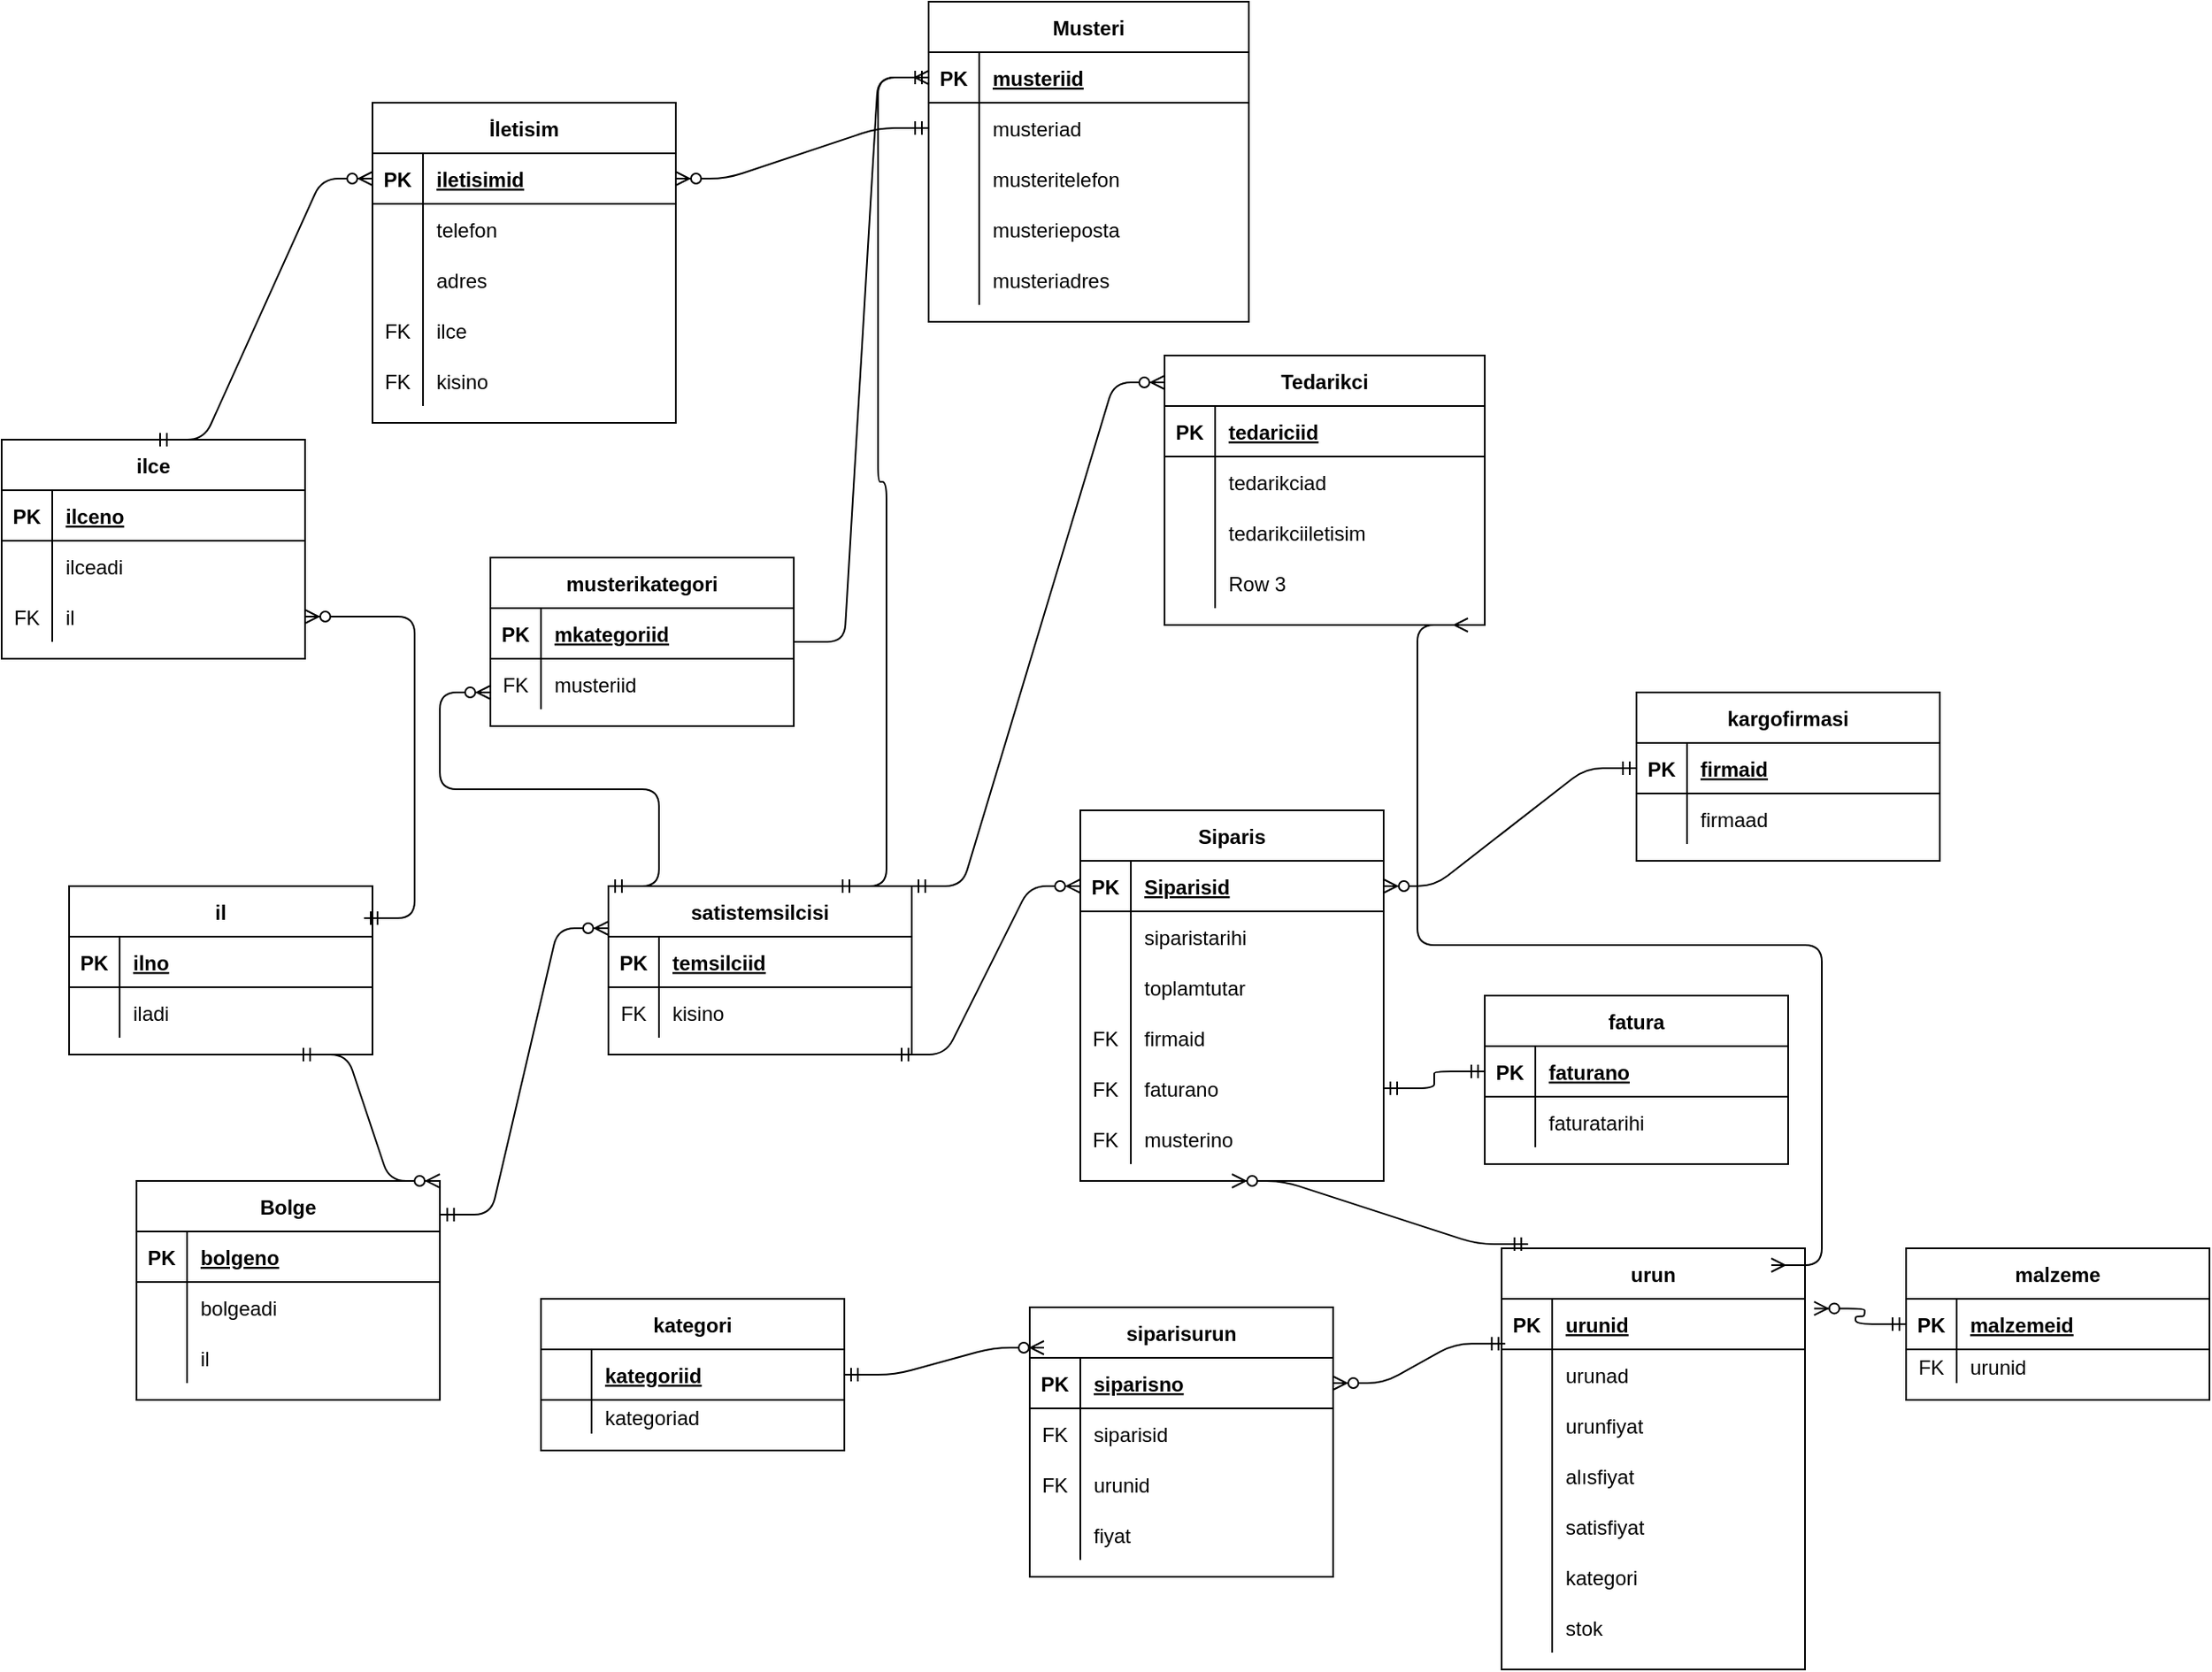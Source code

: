 <mxfile version="13.9.9" type="device"><diagram id="zNH8JMRVKhcuxkb_LFSb" name="Sayfa -1"><mxGraphModel dx="2959" dy="2196" grid="1" gridSize="10" guides="1" tooltips="1" connect="1" arrows="1" fold="1" page="1" pageScale="1" pageWidth="827" pageHeight="1169" math="0" shadow="0"><root><mxCell id="0"/><mxCell id="1" parent="0"/><mxCell id="lCaeAYvuqbtUOsL0FaP6-1" value="kategori" style="shape=table;startSize=30;container=1;collapsible=1;childLayout=tableLayout;fixedRows=1;rowLines=0;fontStyle=1;align=center;resizeLast=1;" vertex="1" parent="1"><mxGeometry x="-210" y="570" width="180" height="90" as="geometry"/></mxCell><mxCell id="lCaeAYvuqbtUOsL0FaP6-2" value="" style="shape=partialRectangle;collapsible=0;dropTarget=0;pointerEvents=0;fillColor=none;top=0;left=0;bottom=1;right=0;points=[[0,0.5],[1,0.5]];portConstraint=eastwest;" vertex="1" parent="lCaeAYvuqbtUOsL0FaP6-1"><mxGeometry y="30" width="180" height="30" as="geometry"/></mxCell><mxCell id="lCaeAYvuqbtUOsL0FaP6-3" value="" style="shape=partialRectangle;connectable=0;fillColor=none;top=0;left=0;bottom=0;right=0;fontStyle=1;overflow=hidden;" vertex="1" parent="lCaeAYvuqbtUOsL0FaP6-2"><mxGeometry width="30" height="30" as="geometry"/></mxCell><mxCell id="lCaeAYvuqbtUOsL0FaP6-4" value="kategoriid" style="shape=partialRectangle;connectable=0;fillColor=none;top=0;left=0;bottom=0;right=0;align=left;spacingLeft=6;fontStyle=5;overflow=hidden;" vertex="1" parent="lCaeAYvuqbtUOsL0FaP6-2"><mxGeometry x="30" width="150" height="30" as="geometry"/></mxCell><mxCell id="lCaeAYvuqbtUOsL0FaP6-5" value="" style="shape=partialRectangle;collapsible=0;dropTarget=0;pointerEvents=0;fillColor=none;top=0;left=0;bottom=0;right=0;points=[[0,0.5],[1,0.5]];portConstraint=eastwest;" vertex="1" parent="lCaeAYvuqbtUOsL0FaP6-1"><mxGeometry y="60" width="180" height="20" as="geometry"/></mxCell><mxCell id="lCaeAYvuqbtUOsL0FaP6-6" value="" style="shape=partialRectangle;connectable=0;fillColor=none;top=0;left=0;bottom=0;right=0;editable=1;overflow=hidden;" vertex="1" parent="lCaeAYvuqbtUOsL0FaP6-5"><mxGeometry width="30" height="20" as="geometry"/></mxCell><mxCell id="lCaeAYvuqbtUOsL0FaP6-7" value="kategoriad" style="shape=partialRectangle;connectable=0;fillColor=none;top=0;left=0;bottom=0;right=0;align=left;spacingLeft=6;overflow=hidden;" vertex="1" parent="lCaeAYvuqbtUOsL0FaP6-5"><mxGeometry x="30" width="150" height="20" as="geometry"/></mxCell><mxCell id="lCaeAYvuqbtUOsL0FaP6-14" value="ilce" style="shape=table;startSize=30;container=1;collapsible=1;childLayout=tableLayout;fixedRows=1;rowLines=0;fontStyle=1;align=center;resizeLast=1;" vertex="1" parent="1"><mxGeometry x="-530" y="60" width="180" height="130" as="geometry"/></mxCell><mxCell id="lCaeAYvuqbtUOsL0FaP6-15" value="" style="shape=partialRectangle;collapsible=0;dropTarget=0;pointerEvents=0;fillColor=none;top=0;left=0;bottom=1;right=0;points=[[0,0.5],[1,0.5]];portConstraint=eastwest;" vertex="1" parent="lCaeAYvuqbtUOsL0FaP6-14"><mxGeometry y="30" width="180" height="30" as="geometry"/></mxCell><mxCell id="lCaeAYvuqbtUOsL0FaP6-16" value="PK" style="shape=partialRectangle;connectable=0;fillColor=none;top=0;left=0;bottom=0;right=0;fontStyle=1;overflow=hidden;" vertex="1" parent="lCaeAYvuqbtUOsL0FaP6-15"><mxGeometry width="30" height="30" as="geometry"/></mxCell><mxCell id="lCaeAYvuqbtUOsL0FaP6-17" value="ilceno" style="shape=partialRectangle;connectable=0;fillColor=none;top=0;left=0;bottom=0;right=0;align=left;spacingLeft=6;fontStyle=5;overflow=hidden;" vertex="1" parent="lCaeAYvuqbtUOsL0FaP6-15"><mxGeometry x="30" width="150" height="30" as="geometry"/></mxCell><mxCell id="lCaeAYvuqbtUOsL0FaP6-18" value="" style="shape=partialRectangle;collapsible=0;dropTarget=0;pointerEvents=0;fillColor=none;top=0;left=0;bottom=0;right=0;points=[[0,0.5],[1,0.5]];portConstraint=eastwest;" vertex="1" parent="lCaeAYvuqbtUOsL0FaP6-14"><mxGeometry y="60" width="180" height="30" as="geometry"/></mxCell><mxCell id="lCaeAYvuqbtUOsL0FaP6-19" value="" style="shape=partialRectangle;connectable=0;fillColor=none;top=0;left=0;bottom=0;right=0;editable=1;overflow=hidden;" vertex="1" parent="lCaeAYvuqbtUOsL0FaP6-18"><mxGeometry width="30" height="30" as="geometry"/></mxCell><mxCell id="lCaeAYvuqbtUOsL0FaP6-20" value="ilceadi" style="shape=partialRectangle;connectable=0;fillColor=none;top=0;left=0;bottom=0;right=0;align=left;spacingLeft=6;overflow=hidden;" vertex="1" parent="lCaeAYvuqbtUOsL0FaP6-18"><mxGeometry x="30" width="150" height="30" as="geometry"/></mxCell><mxCell id="lCaeAYvuqbtUOsL0FaP6-21" value="" style="shape=partialRectangle;collapsible=0;dropTarget=0;pointerEvents=0;fillColor=none;top=0;left=0;bottom=0;right=0;points=[[0,0.5],[1,0.5]];portConstraint=eastwest;" vertex="1" parent="lCaeAYvuqbtUOsL0FaP6-14"><mxGeometry y="90" width="180" height="30" as="geometry"/></mxCell><mxCell id="lCaeAYvuqbtUOsL0FaP6-22" value="FK" style="shape=partialRectangle;connectable=0;fillColor=none;top=0;left=0;bottom=0;right=0;editable=1;overflow=hidden;" vertex="1" parent="lCaeAYvuqbtUOsL0FaP6-21"><mxGeometry width="30" height="30" as="geometry"/></mxCell><mxCell id="lCaeAYvuqbtUOsL0FaP6-23" value="il" style="shape=partialRectangle;connectable=0;fillColor=none;top=0;left=0;bottom=0;right=0;align=left;spacingLeft=6;overflow=hidden;" vertex="1" parent="lCaeAYvuqbtUOsL0FaP6-21"><mxGeometry x="30" width="150" height="30" as="geometry"/></mxCell><mxCell id="lCaeAYvuqbtUOsL0FaP6-27" value="satistemsilcisi" style="shape=table;startSize=30;container=1;collapsible=1;childLayout=tableLayout;fixedRows=1;rowLines=0;fontStyle=1;align=center;resizeLast=1;" vertex="1" parent="1"><mxGeometry x="-170" y="325" width="180" height="100" as="geometry"/></mxCell><mxCell id="lCaeAYvuqbtUOsL0FaP6-28" value="" style="shape=partialRectangle;collapsible=0;dropTarget=0;pointerEvents=0;fillColor=none;top=0;left=0;bottom=1;right=0;points=[[0,0.5],[1,0.5]];portConstraint=eastwest;" vertex="1" parent="lCaeAYvuqbtUOsL0FaP6-27"><mxGeometry y="30" width="180" height="30" as="geometry"/></mxCell><mxCell id="lCaeAYvuqbtUOsL0FaP6-29" value="PK" style="shape=partialRectangle;connectable=0;fillColor=none;top=0;left=0;bottom=0;right=0;fontStyle=1;overflow=hidden;" vertex="1" parent="lCaeAYvuqbtUOsL0FaP6-28"><mxGeometry width="30" height="30" as="geometry"/></mxCell><mxCell id="lCaeAYvuqbtUOsL0FaP6-30" value="temsilciid" style="shape=partialRectangle;connectable=0;fillColor=none;top=0;left=0;bottom=0;right=0;align=left;spacingLeft=6;fontStyle=5;overflow=hidden;" vertex="1" parent="lCaeAYvuqbtUOsL0FaP6-28"><mxGeometry x="30" width="150" height="30" as="geometry"/></mxCell><mxCell id="lCaeAYvuqbtUOsL0FaP6-31" value="" style="shape=partialRectangle;collapsible=0;dropTarget=0;pointerEvents=0;fillColor=none;top=0;left=0;bottom=0;right=0;points=[[0,0.5],[1,0.5]];portConstraint=eastwest;" vertex="1" parent="lCaeAYvuqbtUOsL0FaP6-27"><mxGeometry y="60" width="180" height="30" as="geometry"/></mxCell><mxCell id="lCaeAYvuqbtUOsL0FaP6-32" value="FK" style="shape=partialRectangle;connectable=0;fillColor=none;top=0;left=0;bottom=0;right=0;editable=1;overflow=hidden;" vertex="1" parent="lCaeAYvuqbtUOsL0FaP6-31"><mxGeometry width="30" height="30" as="geometry"/></mxCell><mxCell id="lCaeAYvuqbtUOsL0FaP6-33" value="kisino" style="shape=partialRectangle;connectable=0;fillColor=none;top=0;left=0;bottom=0;right=0;align=left;spacingLeft=6;overflow=hidden;" vertex="1" parent="lCaeAYvuqbtUOsL0FaP6-31"><mxGeometry x="30" width="150" height="30" as="geometry"/></mxCell><mxCell id="lCaeAYvuqbtUOsL0FaP6-53" value="Bolge" style="shape=table;startSize=30;container=1;collapsible=1;childLayout=tableLayout;fixedRows=1;rowLines=0;fontStyle=1;align=center;resizeLast=1;" vertex="1" parent="1"><mxGeometry x="-450" y="500" width="180" height="130" as="geometry"/></mxCell><mxCell id="lCaeAYvuqbtUOsL0FaP6-54" value="" style="shape=partialRectangle;collapsible=0;dropTarget=0;pointerEvents=0;fillColor=none;top=0;left=0;bottom=1;right=0;points=[[0,0.5],[1,0.5]];portConstraint=eastwest;" vertex="1" parent="lCaeAYvuqbtUOsL0FaP6-53"><mxGeometry y="30" width="180" height="30" as="geometry"/></mxCell><mxCell id="lCaeAYvuqbtUOsL0FaP6-55" value="PK" style="shape=partialRectangle;connectable=0;fillColor=none;top=0;left=0;bottom=0;right=0;fontStyle=1;overflow=hidden;" vertex="1" parent="lCaeAYvuqbtUOsL0FaP6-54"><mxGeometry width="30" height="30" as="geometry"/></mxCell><mxCell id="lCaeAYvuqbtUOsL0FaP6-56" value="bolgeno" style="shape=partialRectangle;connectable=0;fillColor=none;top=0;left=0;bottom=0;right=0;align=left;spacingLeft=6;fontStyle=5;overflow=hidden;" vertex="1" parent="lCaeAYvuqbtUOsL0FaP6-54"><mxGeometry x="30" width="150" height="30" as="geometry"/></mxCell><mxCell id="lCaeAYvuqbtUOsL0FaP6-57" value="" style="shape=partialRectangle;collapsible=0;dropTarget=0;pointerEvents=0;fillColor=none;top=0;left=0;bottom=0;right=0;points=[[0,0.5],[1,0.5]];portConstraint=eastwest;" vertex="1" parent="lCaeAYvuqbtUOsL0FaP6-53"><mxGeometry y="60" width="180" height="30" as="geometry"/></mxCell><mxCell id="lCaeAYvuqbtUOsL0FaP6-58" value="" style="shape=partialRectangle;connectable=0;fillColor=none;top=0;left=0;bottom=0;right=0;editable=1;overflow=hidden;" vertex="1" parent="lCaeAYvuqbtUOsL0FaP6-57"><mxGeometry width="30" height="30" as="geometry"/></mxCell><mxCell id="lCaeAYvuqbtUOsL0FaP6-59" value="bolgeadi" style="shape=partialRectangle;connectable=0;fillColor=none;top=0;left=0;bottom=0;right=0;align=left;spacingLeft=6;overflow=hidden;" vertex="1" parent="lCaeAYvuqbtUOsL0FaP6-57"><mxGeometry x="30" width="150" height="30" as="geometry"/></mxCell><mxCell id="lCaeAYvuqbtUOsL0FaP6-60" value="" style="shape=partialRectangle;collapsible=0;dropTarget=0;pointerEvents=0;fillColor=none;top=0;left=0;bottom=0;right=0;points=[[0,0.5],[1,0.5]];portConstraint=eastwest;" vertex="1" parent="lCaeAYvuqbtUOsL0FaP6-53"><mxGeometry y="90" width="180" height="30" as="geometry"/></mxCell><mxCell id="lCaeAYvuqbtUOsL0FaP6-61" value="" style="shape=partialRectangle;connectable=0;fillColor=none;top=0;left=0;bottom=0;right=0;editable=1;overflow=hidden;" vertex="1" parent="lCaeAYvuqbtUOsL0FaP6-60"><mxGeometry width="30" height="30" as="geometry"/></mxCell><mxCell id="lCaeAYvuqbtUOsL0FaP6-62" value="il" style="shape=partialRectangle;connectable=0;fillColor=none;top=0;left=0;bottom=0;right=0;align=left;spacingLeft=6;overflow=hidden;" vertex="1" parent="lCaeAYvuqbtUOsL0FaP6-60"><mxGeometry x="30" width="150" height="30" as="geometry"/></mxCell><mxCell id="lCaeAYvuqbtUOsL0FaP6-66" value="malzeme" style="shape=table;startSize=30;container=1;collapsible=1;childLayout=tableLayout;fixedRows=1;rowLines=0;fontStyle=1;align=center;resizeLast=1;" vertex="1" parent="1"><mxGeometry x="600" y="540" width="180" height="90" as="geometry"/></mxCell><mxCell id="lCaeAYvuqbtUOsL0FaP6-67" value="" style="shape=partialRectangle;collapsible=0;dropTarget=0;pointerEvents=0;fillColor=none;top=0;left=0;bottom=1;right=0;points=[[0,0.5],[1,0.5]];portConstraint=eastwest;" vertex="1" parent="lCaeAYvuqbtUOsL0FaP6-66"><mxGeometry y="30" width="180" height="30" as="geometry"/></mxCell><mxCell id="lCaeAYvuqbtUOsL0FaP6-68" value="PK" style="shape=partialRectangle;connectable=0;fillColor=none;top=0;left=0;bottom=0;right=0;fontStyle=1;overflow=hidden;" vertex="1" parent="lCaeAYvuqbtUOsL0FaP6-67"><mxGeometry width="30" height="30" as="geometry"/></mxCell><mxCell id="lCaeAYvuqbtUOsL0FaP6-69" value="malzemeid" style="shape=partialRectangle;connectable=0;fillColor=none;top=0;left=0;bottom=0;right=0;align=left;spacingLeft=6;fontStyle=5;overflow=hidden;" vertex="1" parent="lCaeAYvuqbtUOsL0FaP6-67"><mxGeometry x="30" width="150" height="30" as="geometry"/></mxCell><mxCell id="lCaeAYvuqbtUOsL0FaP6-70" value="" style="shape=partialRectangle;collapsible=0;dropTarget=0;pointerEvents=0;fillColor=none;top=0;left=0;bottom=0;right=0;points=[[0,0.5],[1,0.5]];portConstraint=eastwest;" vertex="1" parent="lCaeAYvuqbtUOsL0FaP6-66"><mxGeometry y="60" width="180" height="20" as="geometry"/></mxCell><mxCell id="lCaeAYvuqbtUOsL0FaP6-71" value="FK" style="shape=partialRectangle;connectable=0;fillColor=none;top=0;left=0;bottom=0;right=0;editable=1;overflow=hidden;" vertex="1" parent="lCaeAYvuqbtUOsL0FaP6-70"><mxGeometry width="30" height="20" as="geometry"/></mxCell><mxCell id="lCaeAYvuqbtUOsL0FaP6-72" value="urunid" style="shape=partialRectangle;connectable=0;fillColor=none;top=0;left=0;bottom=0;right=0;align=left;spacingLeft=6;overflow=hidden;" vertex="1" parent="lCaeAYvuqbtUOsL0FaP6-70"><mxGeometry x="30" width="150" height="20" as="geometry"/></mxCell><mxCell id="lCaeAYvuqbtUOsL0FaP6-79" value="kargofirmasi" style="shape=table;startSize=30;container=1;collapsible=1;childLayout=tableLayout;fixedRows=1;rowLines=0;fontStyle=1;align=center;resizeLast=1;" vertex="1" parent="1"><mxGeometry x="440" y="210" width="180" height="100" as="geometry"/></mxCell><mxCell id="lCaeAYvuqbtUOsL0FaP6-80" value="" style="shape=partialRectangle;collapsible=0;dropTarget=0;pointerEvents=0;fillColor=none;top=0;left=0;bottom=1;right=0;points=[[0,0.5],[1,0.5]];portConstraint=eastwest;" vertex="1" parent="lCaeAYvuqbtUOsL0FaP6-79"><mxGeometry y="30" width="180" height="30" as="geometry"/></mxCell><mxCell id="lCaeAYvuqbtUOsL0FaP6-81" value="PK" style="shape=partialRectangle;connectable=0;fillColor=none;top=0;left=0;bottom=0;right=0;fontStyle=1;overflow=hidden;" vertex="1" parent="lCaeAYvuqbtUOsL0FaP6-80"><mxGeometry width="30" height="30" as="geometry"/></mxCell><mxCell id="lCaeAYvuqbtUOsL0FaP6-82" value="firmaid" style="shape=partialRectangle;connectable=0;fillColor=none;top=0;left=0;bottom=0;right=0;align=left;spacingLeft=6;fontStyle=5;overflow=hidden;" vertex="1" parent="lCaeAYvuqbtUOsL0FaP6-80"><mxGeometry x="30" width="150" height="30" as="geometry"/></mxCell><mxCell id="lCaeAYvuqbtUOsL0FaP6-83" value="" style="shape=partialRectangle;collapsible=0;dropTarget=0;pointerEvents=0;fillColor=none;top=0;left=0;bottom=0;right=0;points=[[0,0.5],[1,0.5]];portConstraint=eastwest;" vertex="1" parent="lCaeAYvuqbtUOsL0FaP6-79"><mxGeometry y="60" width="180" height="30" as="geometry"/></mxCell><mxCell id="lCaeAYvuqbtUOsL0FaP6-84" value="" style="shape=partialRectangle;connectable=0;fillColor=none;top=0;left=0;bottom=0;right=0;editable=1;overflow=hidden;" vertex="1" parent="lCaeAYvuqbtUOsL0FaP6-83"><mxGeometry width="30" height="30" as="geometry"/></mxCell><mxCell id="lCaeAYvuqbtUOsL0FaP6-85" value="firmaad" style="shape=partialRectangle;connectable=0;fillColor=none;top=0;left=0;bottom=0;right=0;align=left;spacingLeft=6;overflow=hidden;" vertex="1" parent="lCaeAYvuqbtUOsL0FaP6-83"><mxGeometry x="30" width="150" height="30" as="geometry"/></mxCell><mxCell id="lCaeAYvuqbtUOsL0FaP6-92" value="fatura" style="shape=table;startSize=30;container=1;collapsible=1;childLayout=tableLayout;fixedRows=1;rowLines=0;fontStyle=1;align=center;resizeLast=1;" vertex="1" parent="1"><mxGeometry x="350" y="390" width="180" height="100" as="geometry"/></mxCell><mxCell id="lCaeAYvuqbtUOsL0FaP6-93" value="" style="shape=partialRectangle;collapsible=0;dropTarget=0;pointerEvents=0;fillColor=none;top=0;left=0;bottom=1;right=0;points=[[0,0.5],[1,0.5]];portConstraint=eastwest;" vertex="1" parent="lCaeAYvuqbtUOsL0FaP6-92"><mxGeometry y="30" width="180" height="30" as="geometry"/></mxCell><mxCell id="lCaeAYvuqbtUOsL0FaP6-94" value="PK" style="shape=partialRectangle;connectable=0;fillColor=none;top=0;left=0;bottom=0;right=0;fontStyle=1;overflow=hidden;" vertex="1" parent="lCaeAYvuqbtUOsL0FaP6-93"><mxGeometry width="30" height="30" as="geometry"/></mxCell><mxCell id="lCaeAYvuqbtUOsL0FaP6-95" value="faturano" style="shape=partialRectangle;connectable=0;fillColor=none;top=0;left=0;bottom=0;right=0;align=left;spacingLeft=6;fontStyle=5;overflow=hidden;" vertex="1" parent="lCaeAYvuqbtUOsL0FaP6-93"><mxGeometry x="30" width="150" height="30" as="geometry"/></mxCell><mxCell id="lCaeAYvuqbtUOsL0FaP6-96" value="" style="shape=partialRectangle;collapsible=0;dropTarget=0;pointerEvents=0;fillColor=none;top=0;left=0;bottom=0;right=0;points=[[0,0.5],[1,0.5]];portConstraint=eastwest;" vertex="1" parent="lCaeAYvuqbtUOsL0FaP6-92"><mxGeometry y="60" width="180" height="30" as="geometry"/></mxCell><mxCell id="lCaeAYvuqbtUOsL0FaP6-97" value="" style="shape=partialRectangle;connectable=0;fillColor=none;top=0;left=0;bottom=0;right=0;editable=1;overflow=hidden;" vertex="1" parent="lCaeAYvuqbtUOsL0FaP6-96"><mxGeometry width="30" height="30" as="geometry"/></mxCell><mxCell id="lCaeAYvuqbtUOsL0FaP6-98" value="faturatarihi" style="shape=partialRectangle;connectable=0;fillColor=none;top=0;left=0;bottom=0;right=0;align=left;spacingLeft=6;overflow=hidden;" vertex="1" parent="lCaeAYvuqbtUOsL0FaP6-96"><mxGeometry x="30" width="150" height="30" as="geometry"/></mxCell><mxCell id="lCaeAYvuqbtUOsL0FaP6-105" value="urun" style="shape=table;startSize=30;container=1;collapsible=1;childLayout=tableLayout;fixedRows=1;rowLines=0;fontStyle=1;align=center;resizeLast=1;" vertex="1" parent="1"><mxGeometry x="360" y="540" width="180" height="250" as="geometry"/></mxCell><mxCell id="lCaeAYvuqbtUOsL0FaP6-106" value="" style="shape=partialRectangle;collapsible=0;dropTarget=0;pointerEvents=0;fillColor=none;top=0;left=0;bottom=1;right=0;points=[[0,0.5],[1,0.5]];portConstraint=eastwest;" vertex="1" parent="lCaeAYvuqbtUOsL0FaP6-105"><mxGeometry y="30" width="180" height="30" as="geometry"/></mxCell><mxCell id="lCaeAYvuqbtUOsL0FaP6-107" value="PK" style="shape=partialRectangle;connectable=0;fillColor=none;top=0;left=0;bottom=0;right=0;fontStyle=1;overflow=hidden;" vertex="1" parent="lCaeAYvuqbtUOsL0FaP6-106"><mxGeometry width="30" height="30" as="geometry"/></mxCell><mxCell id="lCaeAYvuqbtUOsL0FaP6-108" value="urunid" style="shape=partialRectangle;connectable=0;fillColor=none;top=0;left=0;bottom=0;right=0;align=left;spacingLeft=6;fontStyle=5;overflow=hidden;" vertex="1" parent="lCaeAYvuqbtUOsL0FaP6-106"><mxGeometry x="30" width="150" height="30" as="geometry"/></mxCell><mxCell id="lCaeAYvuqbtUOsL0FaP6-109" value="" style="shape=partialRectangle;collapsible=0;dropTarget=0;pointerEvents=0;fillColor=none;top=0;left=0;bottom=0;right=0;points=[[0,0.5],[1,0.5]];portConstraint=eastwest;" vertex="1" parent="lCaeAYvuqbtUOsL0FaP6-105"><mxGeometry y="60" width="180" height="30" as="geometry"/></mxCell><mxCell id="lCaeAYvuqbtUOsL0FaP6-110" value="" style="shape=partialRectangle;connectable=0;fillColor=none;top=0;left=0;bottom=0;right=0;editable=1;overflow=hidden;" vertex="1" parent="lCaeAYvuqbtUOsL0FaP6-109"><mxGeometry width="30" height="30" as="geometry"/></mxCell><mxCell id="lCaeAYvuqbtUOsL0FaP6-111" value="urunad" style="shape=partialRectangle;connectable=0;fillColor=none;top=0;left=0;bottom=0;right=0;align=left;spacingLeft=6;overflow=hidden;" vertex="1" parent="lCaeAYvuqbtUOsL0FaP6-109"><mxGeometry x="30" width="150" height="30" as="geometry"/></mxCell><mxCell id="lCaeAYvuqbtUOsL0FaP6-112" value="" style="shape=partialRectangle;collapsible=0;dropTarget=0;pointerEvents=0;fillColor=none;top=0;left=0;bottom=0;right=0;points=[[0,0.5],[1,0.5]];portConstraint=eastwest;" vertex="1" parent="lCaeAYvuqbtUOsL0FaP6-105"><mxGeometry y="90" width="180" height="30" as="geometry"/></mxCell><mxCell id="lCaeAYvuqbtUOsL0FaP6-113" value="" style="shape=partialRectangle;connectable=0;fillColor=none;top=0;left=0;bottom=0;right=0;editable=1;overflow=hidden;" vertex="1" parent="lCaeAYvuqbtUOsL0FaP6-112"><mxGeometry width="30" height="30" as="geometry"/></mxCell><mxCell id="lCaeAYvuqbtUOsL0FaP6-114" value="urunfiyat" style="shape=partialRectangle;connectable=0;fillColor=none;top=0;left=0;bottom=0;right=0;align=left;spacingLeft=6;overflow=hidden;" vertex="1" parent="lCaeAYvuqbtUOsL0FaP6-112"><mxGeometry x="30" width="150" height="30" as="geometry"/></mxCell><mxCell id="lCaeAYvuqbtUOsL0FaP6-115" value="" style="shape=partialRectangle;collapsible=0;dropTarget=0;pointerEvents=0;fillColor=none;top=0;left=0;bottom=0;right=0;points=[[0,0.5],[1,0.5]];portConstraint=eastwest;" vertex="1" parent="lCaeAYvuqbtUOsL0FaP6-105"><mxGeometry y="120" width="180" height="30" as="geometry"/></mxCell><mxCell id="lCaeAYvuqbtUOsL0FaP6-116" value="" style="shape=partialRectangle;connectable=0;fillColor=none;top=0;left=0;bottom=0;right=0;editable=1;overflow=hidden;" vertex="1" parent="lCaeAYvuqbtUOsL0FaP6-115"><mxGeometry width="30" height="30" as="geometry"/></mxCell><mxCell id="lCaeAYvuqbtUOsL0FaP6-117" value="alısfiyat" style="shape=partialRectangle;connectable=0;fillColor=none;top=0;left=0;bottom=0;right=0;align=left;spacingLeft=6;overflow=hidden;" vertex="1" parent="lCaeAYvuqbtUOsL0FaP6-115"><mxGeometry x="30" width="150" height="30" as="geometry"/></mxCell><mxCell id="lCaeAYvuqbtUOsL0FaP6-264" value="" style="shape=partialRectangle;collapsible=0;dropTarget=0;pointerEvents=0;fillColor=none;top=0;left=0;bottom=0;right=0;points=[[0,0.5],[1,0.5]];portConstraint=eastwest;" vertex="1" parent="lCaeAYvuqbtUOsL0FaP6-105"><mxGeometry y="150" width="180" height="30" as="geometry"/></mxCell><mxCell id="lCaeAYvuqbtUOsL0FaP6-265" value="" style="shape=partialRectangle;connectable=0;fillColor=none;top=0;left=0;bottom=0;right=0;editable=1;overflow=hidden;" vertex="1" parent="lCaeAYvuqbtUOsL0FaP6-264"><mxGeometry width="30" height="30" as="geometry"/></mxCell><mxCell id="lCaeAYvuqbtUOsL0FaP6-266" value="satisfiyat" style="shape=partialRectangle;connectable=0;fillColor=none;top=0;left=0;bottom=0;right=0;align=left;spacingLeft=6;overflow=hidden;" vertex="1" parent="lCaeAYvuqbtUOsL0FaP6-264"><mxGeometry x="30" width="150" height="30" as="geometry"/></mxCell><mxCell id="lCaeAYvuqbtUOsL0FaP6-267" value="" style="shape=partialRectangle;collapsible=0;dropTarget=0;pointerEvents=0;fillColor=none;top=0;left=0;bottom=0;right=0;points=[[0,0.5],[1,0.5]];portConstraint=eastwest;" vertex="1" parent="lCaeAYvuqbtUOsL0FaP6-105"><mxGeometry y="180" width="180" height="30" as="geometry"/></mxCell><mxCell id="lCaeAYvuqbtUOsL0FaP6-268" value="" style="shape=partialRectangle;connectable=0;fillColor=none;top=0;left=0;bottom=0;right=0;editable=1;overflow=hidden;" vertex="1" parent="lCaeAYvuqbtUOsL0FaP6-267"><mxGeometry width="30" height="30" as="geometry"/></mxCell><mxCell id="lCaeAYvuqbtUOsL0FaP6-269" value="kategori" style="shape=partialRectangle;connectable=0;fillColor=none;top=0;left=0;bottom=0;right=0;align=left;spacingLeft=6;overflow=hidden;" vertex="1" parent="lCaeAYvuqbtUOsL0FaP6-267"><mxGeometry x="30" width="150" height="30" as="geometry"/></mxCell><mxCell id="lCaeAYvuqbtUOsL0FaP6-270" value="" style="shape=partialRectangle;collapsible=0;dropTarget=0;pointerEvents=0;fillColor=none;top=0;left=0;bottom=0;right=0;points=[[0,0.5],[1,0.5]];portConstraint=eastwest;" vertex="1" parent="lCaeAYvuqbtUOsL0FaP6-105"><mxGeometry y="210" width="180" height="30" as="geometry"/></mxCell><mxCell id="lCaeAYvuqbtUOsL0FaP6-271" value="" style="shape=partialRectangle;connectable=0;fillColor=none;top=0;left=0;bottom=0;right=0;editable=1;overflow=hidden;" vertex="1" parent="lCaeAYvuqbtUOsL0FaP6-270"><mxGeometry width="30" height="30" as="geometry"/></mxCell><mxCell id="lCaeAYvuqbtUOsL0FaP6-272" value="stok" style="shape=partialRectangle;connectable=0;fillColor=none;top=0;left=0;bottom=0;right=0;align=left;spacingLeft=6;overflow=hidden;" vertex="1" parent="lCaeAYvuqbtUOsL0FaP6-270"><mxGeometry x="30" width="150" height="30" as="geometry"/></mxCell><mxCell id="lCaeAYvuqbtUOsL0FaP6-131" value="Siparis" style="shape=table;startSize=30;container=1;collapsible=1;childLayout=tableLayout;fixedRows=1;rowLines=0;fontStyle=1;align=center;resizeLast=1;" vertex="1" parent="1"><mxGeometry x="110" y="280" width="180" height="220" as="geometry"/></mxCell><mxCell id="lCaeAYvuqbtUOsL0FaP6-132" value="" style="shape=partialRectangle;collapsible=0;dropTarget=0;pointerEvents=0;fillColor=none;top=0;left=0;bottom=1;right=0;points=[[0,0.5],[1,0.5]];portConstraint=eastwest;" vertex="1" parent="lCaeAYvuqbtUOsL0FaP6-131"><mxGeometry y="30" width="180" height="30" as="geometry"/></mxCell><mxCell id="lCaeAYvuqbtUOsL0FaP6-133" value="PK" style="shape=partialRectangle;connectable=0;fillColor=none;top=0;left=0;bottom=0;right=0;fontStyle=1;overflow=hidden;" vertex="1" parent="lCaeAYvuqbtUOsL0FaP6-132"><mxGeometry width="30" height="30" as="geometry"/></mxCell><mxCell id="lCaeAYvuqbtUOsL0FaP6-134" value="Siparisid" style="shape=partialRectangle;connectable=0;fillColor=none;top=0;left=0;bottom=0;right=0;align=left;spacingLeft=6;fontStyle=5;overflow=hidden;" vertex="1" parent="lCaeAYvuqbtUOsL0FaP6-132"><mxGeometry x="30" width="150" height="30" as="geometry"/></mxCell><mxCell id="lCaeAYvuqbtUOsL0FaP6-135" value="" style="shape=partialRectangle;collapsible=0;dropTarget=0;pointerEvents=0;fillColor=none;top=0;left=0;bottom=0;right=0;points=[[0,0.5],[1,0.5]];portConstraint=eastwest;" vertex="1" parent="lCaeAYvuqbtUOsL0FaP6-131"><mxGeometry y="60" width="180" height="30" as="geometry"/></mxCell><mxCell id="lCaeAYvuqbtUOsL0FaP6-136" value="" style="shape=partialRectangle;connectable=0;fillColor=none;top=0;left=0;bottom=0;right=0;editable=1;overflow=hidden;" vertex="1" parent="lCaeAYvuqbtUOsL0FaP6-135"><mxGeometry width="30" height="30" as="geometry"/></mxCell><mxCell id="lCaeAYvuqbtUOsL0FaP6-137" value="siparistarihi" style="shape=partialRectangle;connectable=0;fillColor=none;top=0;left=0;bottom=0;right=0;align=left;spacingLeft=6;overflow=hidden;" vertex="1" parent="lCaeAYvuqbtUOsL0FaP6-135"><mxGeometry x="30" width="150" height="30" as="geometry"/></mxCell><mxCell id="lCaeAYvuqbtUOsL0FaP6-138" value="" style="shape=partialRectangle;collapsible=0;dropTarget=0;pointerEvents=0;fillColor=none;top=0;left=0;bottom=0;right=0;points=[[0,0.5],[1,0.5]];portConstraint=eastwest;" vertex="1" parent="lCaeAYvuqbtUOsL0FaP6-131"><mxGeometry y="90" width="180" height="30" as="geometry"/></mxCell><mxCell id="lCaeAYvuqbtUOsL0FaP6-139" value="" style="shape=partialRectangle;connectable=0;fillColor=none;top=0;left=0;bottom=0;right=0;editable=1;overflow=hidden;" vertex="1" parent="lCaeAYvuqbtUOsL0FaP6-138"><mxGeometry width="30" height="30" as="geometry"/></mxCell><mxCell id="lCaeAYvuqbtUOsL0FaP6-140" value="toplamtutar" style="shape=partialRectangle;connectable=0;fillColor=none;top=0;left=0;bottom=0;right=0;align=left;spacingLeft=6;overflow=hidden;" vertex="1" parent="lCaeAYvuqbtUOsL0FaP6-138"><mxGeometry x="30" width="150" height="30" as="geometry"/></mxCell><mxCell id="lCaeAYvuqbtUOsL0FaP6-141" value="" style="shape=partialRectangle;collapsible=0;dropTarget=0;pointerEvents=0;fillColor=none;top=0;left=0;bottom=0;right=0;points=[[0,0.5],[1,0.5]];portConstraint=eastwest;" vertex="1" parent="lCaeAYvuqbtUOsL0FaP6-131"><mxGeometry y="120" width="180" height="30" as="geometry"/></mxCell><mxCell id="lCaeAYvuqbtUOsL0FaP6-142" value="FK" style="shape=partialRectangle;connectable=0;fillColor=none;top=0;left=0;bottom=0;right=0;editable=1;overflow=hidden;" vertex="1" parent="lCaeAYvuqbtUOsL0FaP6-141"><mxGeometry width="30" height="30" as="geometry"/></mxCell><mxCell id="lCaeAYvuqbtUOsL0FaP6-143" value="firmaid" style="shape=partialRectangle;connectable=0;fillColor=none;top=0;left=0;bottom=0;right=0;align=left;spacingLeft=6;overflow=hidden;" vertex="1" parent="lCaeAYvuqbtUOsL0FaP6-141"><mxGeometry x="30" width="150" height="30" as="geometry"/></mxCell><mxCell id="lCaeAYvuqbtUOsL0FaP6-310" value="" style="shape=partialRectangle;collapsible=0;dropTarget=0;pointerEvents=0;fillColor=none;top=0;left=0;bottom=0;right=0;points=[[0,0.5],[1,0.5]];portConstraint=eastwest;" vertex="1" parent="lCaeAYvuqbtUOsL0FaP6-131"><mxGeometry y="150" width="180" height="30" as="geometry"/></mxCell><mxCell id="lCaeAYvuqbtUOsL0FaP6-311" value="FK" style="shape=partialRectangle;connectable=0;fillColor=none;top=0;left=0;bottom=0;right=0;editable=1;overflow=hidden;" vertex="1" parent="lCaeAYvuqbtUOsL0FaP6-310"><mxGeometry width="30" height="30" as="geometry"/></mxCell><mxCell id="lCaeAYvuqbtUOsL0FaP6-312" value="faturano" style="shape=partialRectangle;connectable=0;fillColor=none;top=0;left=0;bottom=0;right=0;align=left;spacingLeft=6;overflow=hidden;" vertex="1" parent="lCaeAYvuqbtUOsL0FaP6-310"><mxGeometry x="30" width="150" height="30" as="geometry"/></mxCell><mxCell id="lCaeAYvuqbtUOsL0FaP6-313" value="" style="shape=partialRectangle;collapsible=0;dropTarget=0;pointerEvents=0;fillColor=none;top=0;left=0;bottom=0;right=0;points=[[0,0.5],[1,0.5]];portConstraint=eastwest;" vertex="1" parent="lCaeAYvuqbtUOsL0FaP6-131"><mxGeometry y="180" width="180" height="30" as="geometry"/></mxCell><mxCell id="lCaeAYvuqbtUOsL0FaP6-314" value="FK" style="shape=partialRectangle;connectable=0;fillColor=none;top=0;left=0;bottom=0;right=0;editable=1;overflow=hidden;" vertex="1" parent="lCaeAYvuqbtUOsL0FaP6-313"><mxGeometry width="30" height="30" as="geometry"/></mxCell><mxCell id="lCaeAYvuqbtUOsL0FaP6-315" value="musterino" style="shape=partialRectangle;connectable=0;fillColor=none;top=0;left=0;bottom=0;right=0;align=left;spacingLeft=6;overflow=hidden;" vertex="1" parent="lCaeAYvuqbtUOsL0FaP6-313"><mxGeometry x="30" width="150" height="30" as="geometry"/></mxCell><mxCell id="lCaeAYvuqbtUOsL0FaP6-144" value="Musteri" style="shape=table;startSize=30;container=1;collapsible=1;childLayout=tableLayout;fixedRows=1;rowLines=0;fontStyle=1;align=center;resizeLast=1;" vertex="1" parent="1"><mxGeometry x="20" y="-200" width="190" height="190" as="geometry"/></mxCell><mxCell id="lCaeAYvuqbtUOsL0FaP6-145" value="" style="shape=partialRectangle;collapsible=0;dropTarget=0;pointerEvents=0;fillColor=none;top=0;left=0;bottom=1;right=0;points=[[0,0.5],[1,0.5]];portConstraint=eastwest;" vertex="1" parent="lCaeAYvuqbtUOsL0FaP6-144"><mxGeometry y="30" width="190" height="30" as="geometry"/></mxCell><mxCell id="lCaeAYvuqbtUOsL0FaP6-146" value="PK" style="shape=partialRectangle;connectable=0;fillColor=none;top=0;left=0;bottom=0;right=0;fontStyle=1;overflow=hidden;" vertex="1" parent="lCaeAYvuqbtUOsL0FaP6-145"><mxGeometry width="30" height="30" as="geometry"/></mxCell><mxCell id="lCaeAYvuqbtUOsL0FaP6-147" value="musteriid" style="shape=partialRectangle;connectable=0;fillColor=none;top=0;left=0;bottom=0;right=0;align=left;spacingLeft=6;fontStyle=5;overflow=hidden;" vertex="1" parent="lCaeAYvuqbtUOsL0FaP6-145"><mxGeometry x="30" width="160" height="30" as="geometry"/></mxCell><mxCell id="lCaeAYvuqbtUOsL0FaP6-148" value="" style="shape=partialRectangle;collapsible=0;dropTarget=0;pointerEvents=0;fillColor=none;top=0;left=0;bottom=0;right=0;points=[[0,0.5],[1,0.5]];portConstraint=eastwest;" vertex="1" parent="lCaeAYvuqbtUOsL0FaP6-144"><mxGeometry y="60" width="190" height="30" as="geometry"/></mxCell><mxCell id="lCaeAYvuqbtUOsL0FaP6-149" value="" style="shape=partialRectangle;connectable=0;fillColor=none;top=0;left=0;bottom=0;right=0;editable=1;overflow=hidden;" vertex="1" parent="lCaeAYvuqbtUOsL0FaP6-148"><mxGeometry width="30" height="30" as="geometry"/></mxCell><mxCell id="lCaeAYvuqbtUOsL0FaP6-150" value="musteriad" style="shape=partialRectangle;connectable=0;fillColor=none;top=0;left=0;bottom=0;right=0;align=left;spacingLeft=6;overflow=hidden;" vertex="1" parent="lCaeAYvuqbtUOsL0FaP6-148"><mxGeometry x="30" width="160" height="30" as="geometry"/></mxCell><mxCell id="lCaeAYvuqbtUOsL0FaP6-151" value="" style="shape=partialRectangle;collapsible=0;dropTarget=0;pointerEvents=0;fillColor=none;top=0;left=0;bottom=0;right=0;points=[[0,0.5],[1,0.5]];portConstraint=eastwest;" vertex="1" parent="lCaeAYvuqbtUOsL0FaP6-144"><mxGeometry y="90" width="190" height="30" as="geometry"/></mxCell><mxCell id="lCaeAYvuqbtUOsL0FaP6-152" value="" style="shape=partialRectangle;connectable=0;fillColor=none;top=0;left=0;bottom=0;right=0;editable=1;overflow=hidden;" vertex="1" parent="lCaeAYvuqbtUOsL0FaP6-151"><mxGeometry width="30" height="30" as="geometry"/></mxCell><mxCell id="lCaeAYvuqbtUOsL0FaP6-153" value="musteritelefon" style="shape=partialRectangle;connectable=0;fillColor=none;top=0;left=0;bottom=0;right=0;align=left;spacingLeft=6;overflow=hidden;" vertex="1" parent="lCaeAYvuqbtUOsL0FaP6-151"><mxGeometry x="30" width="160" height="30" as="geometry"/></mxCell><mxCell id="lCaeAYvuqbtUOsL0FaP6-154" value="" style="shape=partialRectangle;collapsible=0;dropTarget=0;pointerEvents=0;fillColor=none;top=0;left=0;bottom=0;right=0;points=[[0,0.5],[1,0.5]];portConstraint=eastwest;" vertex="1" parent="lCaeAYvuqbtUOsL0FaP6-144"><mxGeometry y="120" width="190" height="30" as="geometry"/></mxCell><mxCell id="lCaeAYvuqbtUOsL0FaP6-155" value="" style="shape=partialRectangle;connectable=0;fillColor=none;top=0;left=0;bottom=0;right=0;editable=1;overflow=hidden;" vertex="1" parent="lCaeAYvuqbtUOsL0FaP6-154"><mxGeometry width="30" height="30" as="geometry"/></mxCell><mxCell id="lCaeAYvuqbtUOsL0FaP6-156" value="musterieposta" style="shape=partialRectangle;connectable=0;fillColor=none;top=0;left=0;bottom=0;right=0;align=left;spacingLeft=6;overflow=hidden;" vertex="1" parent="lCaeAYvuqbtUOsL0FaP6-154"><mxGeometry x="30" width="160" height="30" as="geometry"/></mxCell><mxCell id="lCaeAYvuqbtUOsL0FaP6-261" value="" style="shape=partialRectangle;collapsible=0;dropTarget=0;pointerEvents=0;fillColor=none;top=0;left=0;bottom=0;right=0;points=[[0,0.5],[1,0.5]];portConstraint=eastwest;" vertex="1" parent="lCaeAYvuqbtUOsL0FaP6-144"><mxGeometry y="150" width="190" height="30" as="geometry"/></mxCell><mxCell id="lCaeAYvuqbtUOsL0FaP6-262" value="" style="shape=partialRectangle;connectable=0;fillColor=none;top=0;left=0;bottom=0;right=0;editable=1;overflow=hidden;" vertex="1" parent="lCaeAYvuqbtUOsL0FaP6-261"><mxGeometry width="30" height="30" as="geometry"/></mxCell><mxCell id="lCaeAYvuqbtUOsL0FaP6-263" value="musteriadres" style="shape=partialRectangle;connectable=0;fillColor=none;top=0;left=0;bottom=0;right=0;align=left;spacingLeft=6;overflow=hidden;" vertex="1" parent="lCaeAYvuqbtUOsL0FaP6-261"><mxGeometry x="30" width="160" height="30" as="geometry"/></mxCell><mxCell id="lCaeAYvuqbtUOsL0FaP6-183" value="siparisurun" style="shape=table;startSize=30;container=1;collapsible=1;childLayout=tableLayout;fixedRows=1;rowLines=0;fontStyle=1;align=center;resizeLast=1;" vertex="1" parent="1"><mxGeometry x="80" y="575" width="180" height="160" as="geometry"/></mxCell><mxCell id="lCaeAYvuqbtUOsL0FaP6-184" value="" style="shape=partialRectangle;collapsible=0;dropTarget=0;pointerEvents=0;fillColor=none;top=0;left=0;bottom=1;right=0;points=[[0,0.5],[1,0.5]];portConstraint=eastwest;" vertex="1" parent="lCaeAYvuqbtUOsL0FaP6-183"><mxGeometry y="30" width="180" height="30" as="geometry"/></mxCell><mxCell id="lCaeAYvuqbtUOsL0FaP6-185" value="PK" style="shape=partialRectangle;connectable=0;fillColor=none;top=0;left=0;bottom=0;right=0;fontStyle=1;overflow=hidden;" vertex="1" parent="lCaeAYvuqbtUOsL0FaP6-184"><mxGeometry width="30" height="30" as="geometry"/></mxCell><mxCell id="lCaeAYvuqbtUOsL0FaP6-186" value="siparisno" style="shape=partialRectangle;connectable=0;fillColor=none;top=0;left=0;bottom=0;right=0;align=left;spacingLeft=6;fontStyle=5;overflow=hidden;" vertex="1" parent="lCaeAYvuqbtUOsL0FaP6-184"><mxGeometry x="30" width="150" height="30" as="geometry"/></mxCell><mxCell id="lCaeAYvuqbtUOsL0FaP6-187" value="" style="shape=partialRectangle;collapsible=0;dropTarget=0;pointerEvents=0;fillColor=none;top=0;left=0;bottom=0;right=0;points=[[0,0.5],[1,0.5]];portConstraint=eastwest;" vertex="1" parent="lCaeAYvuqbtUOsL0FaP6-183"><mxGeometry y="60" width="180" height="30" as="geometry"/></mxCell><mxCell id="lCaeAYvuqbtUOsL0FaP6-188" value="FK" style="shape=partialRectangle;connectable=0;fillColor=none;top=0;left=0;bottom=0;right=0;editable=1;overflow=hidden;" vertex="1" parent="lCaeAYvuqbtUOsL0FaP6-187"><mxGeometry width="30" height="30" as="geometry"/></mxCell><mxCell id="lCaeAYvuqbtUOsL0FaP6-189" value="siparisid" style="shape=partialRectangle;connectable=0;fillColor=none;top=0;left=0;bottom=0;right=0;align=left;spacingLeft=6;overflow=hidden;" vertex="1" parent="lCaeAYvuqbtUOsL0FaP6-187"><mxGeometry x="30" width="150" height="30" as="geometry"/></mxCell><mxCell id="lCaeAYvuqbtUOsL0FaP6-190" value="" style="shape=partialRectangle;collapsible=0;dropTarget=0;pointerEvents=0;fillColor=none;top=0;left=0;bottom=0;right=0;points=[[0,0.5],[1,0.5]];portConstraint=eastwest;" vertex="1" parent="lCaeAYvuqbtUOsL0FaP6-183"><mxGeometry y="90" width="180" height="30" as="geometry"/></mxCell><mxCell id="lCaeAYvuqbtUOsL0FaP6-191" value="FK" style="shape=partialRectangle;connectable=0;fillColor=none;top=0;left=0;bottom=0;right=0;editable=1;overflow=hidden;" vertex="1" parent="lCaeAYvuqbtUOsL0FaP6-190"><mxGeometry width="30" height="30" as="geometry"/></mxCell><mxCell id="lCaeAYvuqbtUOsL0FaP6-192" value="urunid" style="shape=partialRectangle;connectable=0;fillColor=none;top=0;left=0;bottom=0;right=0;align=left;spacingLeft=6;overflow=hidden;" vertex="1" parent="lCaeAYvuqbtUOsL0FaP6-190"><mxGeometry x="30" width="150" height="30" as="geometry"/></mxCell><mxCell id="lCaeAYvuqbtUOsL0FaP6-193" value="" style="shape=partialRectangle;collapsible=0;dropTarget=0;pointerEvents=0;fillColor=none;top=0;left=0;bottom=0;right=0;points=[[0,0.5],[1,0.5]];portConstraint=eastwest;" vertex="1" parent="lCaeAYvuqbtUOsL0FaP6-183"><mxGeometry y="120" width="180" height="30" as="geometry"/></mxCell><mxCell id="lCaeAYvuqbtUOsL0FaP6-194" value="" style="shape=partialRectangle;connectable=0;fillColor=none;top=0;left=0;bottom=0;right=0;editable=1;overflow=hidden;" vertex="1" parent="lCaeAYvuqbtUOsL0FaP6-193"><mxGeometry width="30" height="30" as="geometry"/></mxCell><mxCell id="lCaeAYvuqbtUOsL0FaP6-195" value="fiyat" style="shape=partialRectangle;connectable=0;fillColor=none;top=0;left=0;bottom=0;right=0;align=left;spacingLeft=6;overflow=hidden;" vertex="1" parent="lCaeAYvuqbtUOsL0FaP6-193"><mxGeometry x="30" width="150" height="30" as="geometry"/></mxCell><mxCell id="lCaeAYvuqbtUOsL0FaP6-196" value="İletisim" style="shape=table;startSize=30;container=1;collapsible=1;childLayout=tableLayout;fixedRows=1;rowLines=0;fontStyle=1;align=center;resizeLast=1;" vertex="1" parent="1"><mxGeometry x="-310" y="-140" width="180" height="190" as="geometry"/></mxCell><mxCell id="lCaeAYvuqbtUOsL0FaP6-197" value="" style="shape=partialRectangle;collapsible=0;dropTarget=0;pointerEvents=0;fillColor=none;top=0;left=0;bottom=1;right=0;points=[[0,0.5],[1,0.5]];portConstraint=eastwest;" vertex="1" parent="lCaeAYvuqbtUOsL0FaP6-196"><mxGeometry y="30" width="180" height="30" as="geometry"/></mxCell><mxCell id="lCaeAYvuqbtUOsL0FaP6-198" value="PK" style="shape=partialRectangle;connectable=0;fillColor=none;top=0;left=0;bottom=0;right=0;fontStyle=1;overflow=hidden;" vertex="1" parent="lCaeAYvuqbtUOsL0FaP6-197"><mxGeometry width="30" height="30" as="geometry"/></mxCell><mxCell id="lCaeAYvuqbtUOsL0FaP6-199" value="iletisimid" style="shape=partialRectangle;connectable=0;fillColor=none;top=0;left=0;bottom=0;right=0;align=left;spacingLeft=6;fontStyle=5;overflow=hidden;" vertex="1" parent="lCaeAYvuqbtUOsL0FaP6-197"><mxGeometry x="30" width="150" height="30" as="geometry"/></mxCell><mxCell id="lCaeAYvuqbtUOsL0FaP6-200" value="" style="shape=partialRectangle;collapsible=0;dropTarget=0;pointerEvents=0;fillColor=none;top=0;left=0;bottom=0;right=0;points=[[0,0.5],[1,0.5]];portConstraint=eastwest;" vertex="1" parent="lCaeAYvuqbtUOsL0FaP6-196"><mxGeometry y="60" width="180" height="30" as="geometry"/></mxCell><mxCell id="lCaeAYvuqbtUOsL0FaP6-201" value="" style="shape=partialRectangle;connectable=0;fillColor=none;top=0;left=0;bottom=0;right=0;editable=1;overflow=hidden;" vertex="1" parent="lCaeAYvuqbtUOsL0FaP6-200"><mxGeometry width="30" height="30" as="geometry"/></mxCell><mxCell id="lCaeAYvuqbtUOsL0FaP6-202" value="telefon" style="shape=partialRectangle;connectable=0;fillColor=none;top=0;left=0;bottom=0;right=0;align=left;spacingLeft=6;overflow=hidden;" vertex="1" parent="lCaeAYvuqbtUOsL0FaP6-200"><mxGeometry x="30" width="150" height="30" as="geometry"/></mxCell><mxCell id="lCaeAYvuqbtUOsL0FaP6-203" value="" style="shape=partialRectangle;collapsible=0;dropTarget=0;pointerEvents=0;fillColor=none;top=0;left=0;bottom=0;right=0;points=[[0,0.5],[1,0.5]];portConstraint=eastwest;" vertex="1" parent="lCaeAYvuqbtUOsL0FaP6-196"><mxGeometry y="90" width="180" height="30" as="geometry"/></mxCell><mxCell id="lCaeAYvuqbtUOsL0FaP6-204" value="" style="shape=partialRectangle;connectable=0;fillColor=none;top=0;left=0;bottom=0;right=0;editable=1;overflow=hidden;" vertex="1" parent="lCaeAYvuqbtUOsL0FaP6-203"><mxGeometry width="30" height="30" as="geometry"/></mxCell><mxCell id="lCaeAYvuqbtUOsL0FaP6-205" value="adres" style="shape=partialRectangle;connectable=0;fillColor=none;top=0;left=0;bottom=0;right=0;align=left;spacingLeft=6;overflow=hidden;" vertex="1" parent="lCaeAYvuqbtUOsL0FaP6-203"><mxGeometry x="30" width="150" height="30" as="geometry"/></mxCell><mxCell id="lCaeAYvuqbtUOsL0FaP6-206" value="" style="shape=partialRectangle;collapsible=0;dropTarget=0;pointerEvents=0;fillColor=none;top=0;left=0;bottom=0;right=0;points=[[0,0.5],[1,0.5]];portConstraint=eastwest;" vertex="1" parent="lCaeAYvuqbtUOsL0FaP6-196"><mxGeometry y="120" width="180" height="30" as="geometry"/></mxCell><mxCell id="lCaeAYvuqbtUOsL0FaP6-207" value="FK" style="shape=partialRectangle;connectable=0;fillColor=none;top=0;left=0;bottom=0;right=0;editable=1;overflow=hidden;" vertex="1" parent="lCaeAYvuqbtUOsL0FaP6-206"><mxGeometry width="30" height="30" as="geometry"/></mxCell><mxCell id="lCaeAYvuqbtUOsL0FaP6-208" value="ilce" style="shape=partialRectangle;connectable=0;fillColor=none;top=0;left=0;bottom=0;right=0;align=left;spacingLeft=6;overflow=hidden;" vertex="1" parent="lCaeAYvuqbtUOsL0FaP6-206"><mxGeometry x="30" width="150" height="30" as="geometry"/></mxCell><mxCell id="lCaeAYvuqbtUOsL0FaP6-286" value="" style="shape=partialRectangle;collapsible=0;dropTarget=0;pointerEvents=0;fillColor=none;top=0;left=0;bottom=0;right=0;points=[[0,0.5],[1,0.5]];portConstraint=eastwest;" vertex="1" parent="lCaeAYvuqbtUOsL0FaP6-196"><mxGeometry y="150" width="180" height="30" as="geometry"/></mxCell><mxCell id="lCaeAYvuqbtUOsL0FaP6-287" value="FK" style="shape=partialRectangle;connectable=0;fillColor=none;top=0;left=0;bottom=0;right=0;editable=1;overflow=hidden;" vertex="1" parent="lCaeAYvuqbtUOsL0FaP6-286"><mxGeometry width="30" height="30" as="geometry"/></mxCell><mxCell id="lCaeAYvuqbtUOsL0FaP6-288" value="kisino" style="shape=partialRectangle;connectable=0;fillColor=none;top=0;left=0;bottom=0;right=0;align=left;spacingLeft=6;overflow=hidden;" vertex="1" parent="lCaeAYvuqbtUOsL0FaP6-286"><mxGeometry x="30" width="150" height="30" as="geometry"/></mxCell><mxCell id="lCaeAYvuqbtUOsL0FaP6-209" value="Tedarikci" style="shape=table;startSize=30;container=1;collapsible=1;childLayout=tableLayout;fixedRows=1;rowLines=0;fontStyle=1;align=center;resizeLast=1;" vertex="1" parent="1"><mxGeometry x="160" y="10" width="190" height="160" as="geometry"/></mxCell><mxCell id="lCaeAYvuqbtUOsL0FaP6-210" value="" style="shape=partialRectangle;collapsible=0;dropTarget=0;pointerEvents=0;fillColor=none;top=0;left=0;bottom=1;right=0;points=[[0,0.5],[1,0.5]];portConstraint=eastwest;" vertex="1" parent="lCaeAYvuqbtUOsL0FaP6-209"><mxGeometry y="30" width="190" height="30" as="geometry"/></mxCell><mxCell id="lCaeAYvuqbtUOsL0FaP6-211" value="PK" style="shape=partialRectangle;connectable=0;fillColor=none;top=0;left=0;bottom=0;right=0;fontStyle=1;overflow=hidden;" vertex="1" parent="lCaeAYvuqbtUOsL0FaP6-210"><mxGeometry width="30" height="30" as="geometry"/></mxCell><mxCell id="lCaeAYvuqbtUOsL0FaP6-212" value="tedariciid" style="shape=partialRectangle;connectable=0;fillColor=none;top=0;left=0;bottom=0;right=0;align=left;spacingLeft=6;fontStyle=5;overflow=hidden;" vertex="1" parent="lCaeAYvuqbtUOsL0FaP6-210"><mxGeometry x="30" width="160" height="30" as="geometry"/></mxCell><mxCell id="lCaeAYvuqbtUOsL0FaP6-213" value="" style="shape=partialRectangle;collapsible=0;dropTarget=0;pointerEvents=0;fillColor=none;top=0;left=0;bottom=0;right=0;points=[[0,0.5],[1,0.5]];portConstraint=eastwest;" vertex="1" parent="lCaeAYvuqbtUOsL0FaP6-209"><mxGeometry y="60" width="190" height="30" as="geometry"/></mxCell><mxCell id="lCaeAYvuqbtUOsL0FaP6-214" value="" style="shape=partialRectangle;connectable=0;fillColor=none;top=0;left=0;bottom=0;right=0;editable=1;overflow=hidden;" vertex="1" parent="lCaeAYvuqbtUOsL0FaP6-213"><mxGeometry width="30" height="30" as="geometry"/></mxCell><mxCell id="lCaeAYvuqbtUOsL0FaP6-215" value="tedarikciad" style="shape=partialRectangle;connectable=0;fillColor=none;top=0;left=0;bottom=0;right=0;align=left;spacingLeft=6;overflow=hidden;" vertex="1" parent="lCaeAYvuqbtUOsL0FaP6-213"><mxGeometry x="30" width="160" height="30" as="geometry"/></mxCell><mxCell id="lCaeAYvuqbtUOsL0FaP6-216" value="" style="shape=partialRectangle;collapsible=0;dropTarget=0;pointerEvents=0;fillColor=none;top=0;left=0;bottom=0;right=0;points=[[0,0.5],[1,0.5]];portConstraint=eastwest;" vertex="1" parent="lCaeAYvuqbtUOsL0FaP6-209"><mxGeometry y="90" width="190" height="30" as="geometry"/></mxCell><mxCell id="lCaeAYvuqbtUOsL0FaP6-217" value="" style="shape=partialRectangle;connectable=0;fillColor=none;top=0;left=0;bottom=0;right=0;editable=1;overflow=hidden;" vertex="1" parent="lCaeAYvuqbtUOsL0FaP6-216"><mxGeometry width="30" height="30" as="geometry"/></mxCell><mxCell id="lCaeAYvuqbtUOsL0FaP6-218" value="tedarikciiletisim" style="shape=partialRectangle;connectable=0;fillColor=none;top=0;left=0;bottom=0;right=0;align=left;spacingLeft=6;overflow=hidden;" vertex="1" parent="lCaeAYvuqbtUOsL0FaP6-216"><mxGeometry x="30" width="160" height="30" as="geometry"/></mxCell><mxCell id="lCaeAYvuqbtUOsL0FaP6-219" value="" style="shape=partialRectangle;collapsible=0;dropTarget=0;pointerEvents=0;fillColor=none;top=0;left=0;bottom=0;right=0;points=[[0,0.5],[1,0.5]];portConstraint=eastwest;" vertex="1" parent="lCaeAYvuqbtUOsL0FaP6-209"><mxGeometry y="120" width="190" height="30" as="geometry"/></mxCell><mxCell id="lCaeAYvuqbtUOsL0FaP6-220" value="" style="shape=partialRectangle;connectable=0;fillColor=none;top=0;left=0;bottom=0;right=0;editable=1;overflow=hidden;" vertex="1" parent="lCaeAYvuqbtUOsL0FaP6-219"><mxGeometry width="30" height="30" as="geometry"/></mxCell><mxCell id="lCaeAYvuqbtUOsL0FaP6-221" value="Row 3" style="shape=partialRectangle;connectable=0;fillColor=none;top=0;left=0;bottom=0;right=0;align=left;spacingLeft=6;overflow=hidden;" vertex="1" parent="lCaeAYvuqbtUOsL0FaP6-219"><mxGeometry x="30" width="160" height="30" as="geometry"/></mxCell><mxCell id="lCaeAYvuqbtUOsL0FaP6-222" value="il" style="shape=table;startSize=30;container=1;collapsible=1;childLayout=tableLayout;fixedRows=1;rowLines=0;fontStyle=1;align=center;resizeLast=1;" vertex="1" parent="1"><mxGeometry x="-490" y="325" width="180" height="100" as="geometry"/></mxCell><mxCell id="lCaeAYvuqbtUOsL0FaP6-223" value="" style="shape=partialRectangle;collapsible=0;dropTarget=0;pointerEvents=0;fillColor=none;top=0;left=0;bottom=1;right=0;points=[[0,0.5],[1,0.5]];portConstraint=eastwest;" vertex="1" parent="lCaeAYvuqbtUOsL0FaP6-222"><mxGeometry y="30" width="180" height="30" as="geometry"/></mxCell><mxCell id="lCaeAYvuqbtUOsL0FaP6-224" value="PK" style="shape=partialRectangle;connectable=0;fillColor=none;top=0;left=0;bottom=0;right=0;fontStyle=1;overflow=hidden;" vertex="1" parent="lCaeAYvuqbtUOsL0FaP6-223"><mxGeometry width="30" height="30" as="geometry"/></mxCell><mxCell id="lCaeAYvuqbtUOsL0FaP6-225" value="ilno" style="shape=partialRectangle;connectable=0;fillColor=none;top=0;left=0;bottom=0;right=0;align=left;spacingLeft=6;fontStyle=5;overflow=hidden;" vertex="1" parent="lCaeAYvuqbtUOsL0FaP6-223"><mxGeometry x="30" width="150" height="30" as="geometry"/></mxCell><mxCell id="lCaeAYvuqbtUOsL0FaP6-226" value="" style="shape=partialRectangle;collapsible=0;dropTarget=0;pointerEvents=0;fillColor=none;top=0;left=0;bottom=0;right=0;points=[[0,0.5],[1,0.5]];portConstraint=eastwest;" vertex="1" parent="lCaeAYvuqbtUOsL0FaP6-222"><mxGeometry y="60" width="180" height="30" as="geometry"/></mxCell><mxCell id="lCaeAYvuqbtUOsL0FaP6-227" value="" style="shape=partialRectangle;connectable=0;fillColor=none;top=0;left=0;bottom=0;right=0;editable=1;overflow=hidden;" vertex="1" parent="lCaeAYvuqbtUOsL0FaP6-226"><mxGeometry width="30" height="30" as="geometry"/></mxCell><mxCell id="lCaeAYvuqbtUOsL0FaP6-228" value="iladi" style="shape=partialRectangle;connectable=0;fillColor=none;top=0;left=0;bottom=0;right=0;align=left;spacingLeft=6;overflow=hidden;" vertex="1" parent="lCaeAYvuqbtUOsL0FaP6-226"><mxGeometry x="30" width="150" height="30" as="geometry"/></mxCell><mxCell id="lCaeAYvuqbtUOsL0FaP6-235" value="musterikategori" style="shape=table;startSize=30;container=1;collapsible=1;childLayout=tableLayout;fixedRows=1;rowLines=0;fontStyle=1;align=center;resizeLast=1;" vertex="1" parent="1"><mxGeometry x="-240" y="130" width="180" height="100" as="geometry"/></mxCell><mxCell id="lCaeAYvuqbtUOsL0FaP6-236" value="" style="shape=partialRectangle;collapsible=0;dropTarget=0;pointerEvents=0;fillColor=none;top=0;left=0;bottom=1;right=0;points=[[0,0.5],[1,0.5]];portConstraint=eastwest;" vertex="1" parent="lCaeAYvuqbtUOsL0FaP6-235"><mxGeometry y="30" width="180" height="30" as="geometry"/></mxCell><mxCell id="lCaeAYvuqbtUOsL0FaP6-237" value="PK" style="shape=partialRectangle;connectable=0;fillColor=none;top=0;left=0;bottom=0;right=0;fontStyle=1;overflow=hidden;" vertex="1" parent="lCaeAYvuqbtUOsL0FaP6-236"><mxGeometry width="30" height="30" as="geometry"/></mxCell><mxCell id="lCaeAYvuqbtUOsL0FaP6-238" value="mkategoriid" style="shape=partialRectangle;connectable=0;fillColor=none;top=0;left=0;bottom=0;right=0;align=left;spacingLeft=6;fontStyle=5;overflow=hidden;" vertex="1" parent="lCaeAYvuqbtUOsL0FaP6-236"><mxGeometry x="30" width="150" height="30" as="geometry"/></mxCell><mxCell id="lCaeAYvuqbtUOsL0FaP6-239" value="" style="shape=partialRectangle;collapsible=0;dropTarget=0;pointerEvents=0;fillColor=none;top=0;left=0;bottom=0;right=0;points=[[0,0.5],[1,0.5]];portConstraint=eastwest;" vertex="1" parent="lCaeAYvuqbtUOsL0FaP6-235"><mxGeometry y="60" width="180" height="30" as="geometry"/></mxCell><mxCell id="lCaeAYvuqbtUOsL0FaP6-240" value="FK" style="shape=partialRectangle;connectable=0;fillColor=none;top=0;left=0;bottom=0;right=0;editable=1;overflow=hidden;" vertex="1" parent="lCaeAYvuqbtUOsL0FaP6-239"><mxGeometry width="30" height="30" as="geometry"/></mxCell><mxCell id="lCaeAYvuqbtUOsL0FaP6-241" value="musteriid" style="shape=partialRectangle;connectable=0;fillColor=none;top=0;left=0;bottom=0;right=0;align=left;spacingLeft=6;overflow=hidden;" vertex="1" parent="lCaeAYvuqbtUOsL0FaP6-239"><mxGeometry x="30" width="150" height="30" as="geometry"/></mxCell><mxCell id="lCaeAYvuqbtUOsL0FaP6-307" value="" style="edgeStyle=entityRelationEdgeStyle;fontSize=12;html=1;endArrow=ERoneToMany;" edge="1" parent="1" source="lCaeAYvuqbtUOsL0FaP6-235"><mxGeometry width="100" height="100" relative="1" as="geometry"><mxPoint x="-100" y="130" as="sourcePoint"/><mxPoint x="20" y="-155" as="targetPoint"/></mxGeometry></mxCell><mxCell id="lCaeAYvuqbtUOsL0FaP6-308" value="" style="edgeStyle=entityRelationEdgeStyle;fontSize=12;html=1;endArrow=ERmandOne;startArrow=ERmandOne;exitX=0.75;exitY=0;exitDx=0;exitDy=0;" edge="1" parent="1" source="lCaeAYvuqbtUOsL0FaP6-27" target="lCaeAYvuqbtUOsL0FaP6-145"><mxGeometry width="100" height="100" relative="1" as="geometry"><mxPoint x="10" y="320" as="sourcePoint"/><mxPoint x="190" y="170" as="targetPoint"/></mxGeometry></mxCell><mxCell id="lCaeAYvuqbtUOsL0FaP6-319" value="" style="edgeStyle=entityRelationEdgeStyle;fontSize=12;html=1;endArrow=ERmandOne;startArrow=ERmandOne;exitX=1;exitY=0.5;exitDx=0;exitDy=0;entryX=0;entryY=0.5;entryDx=0;entryDy=0;" edge="1" parent="1" source="lCaeAYvuqbtUOsL0FaP6-310" target="lCaeAYvuqbtUOsL0FaP6-93"><mxGeometry width="100" height="100" relative="1" as="geometry"><mxPoint x="370" y="290" as="sourcePoint"/><mxPoint x="470" y="190" as="targetPoint"/></mxGeometry></mxCell><mxCell id="lCaeAYvuqbtUOsL0FaP6-320" value="" style="edgeStyle=entityRelationEdgeStyle;fontSize=12;html=1;endArrow=ERzeroToMany;startArrow=ERmandOne;exitX=0;exitY=0.5;exitDx=0;exitDy=0;entryX=1;entryY=0.5;entryDx=0;entryDy=0;" edge="1" parent="1" source="lCaeAYvuqbtUOsL0FaP6-80" target="lCaeAYvuqbtUOsL0FaP6-132"><mxGeometry width="100" height="100" relative="1" as="geometry"><mxPoint x="370" y="290" as="sourcePoint"/><mxPoint x="296" y="296" as="targetPoint"/></mxGeometry></mxCell><mxCell id="lCaeAYvuqbtUOsL0FaP6-321" value="" style="edgeStyle=entityRelationEdgeStyle;fontSize=12;html=1;endArrow=ERzeroToMany;startArrow=ERmandOne;exitX=0.012;exitY=-0.113;exitDx=0;exitDy=0;exitPerimeter=0;entryX=1;entryY=0.5;entryDx=0;entryDy=0;" edge="1" parent="1" source="lCaeAYvuqbtUOsL0FaP6-109" target="lCaeAYvuqbtUOsL0FaP6-184"><mxGeometry width="100" height="100" relative="1" as="geometry"><mxPoint x="350" y="580" as="sourcePoint"/><mxPoint x="450" y="480" as="targetPoint"/></mxGeometry></mxCell><mxCell id="lCaeAYvuqbtUOsL0FaP6-322" value="" style="edgeStyle=entityRelationEdgeStyle;fontSize=12;html=1;endArrow=ERzeroToMany;startArrow=ERmandOne;exitX=1;exitY=0.5;exitDx=0;exitDy=0;entryX=0.047;entryY=0.15;entryDx=0;entryDy=0;entryPerimeter=0;" edge="1" parent="1" source="lCaeAYvuqbtUOsL0FaP6-2" target="lCaeAYvuqbtUOsL0FaP6-183"><mxGeometry width="100" height="100" relative="1" as="geometry"><mxPoint x="-40" y="600" as="sourcePoint"/><mxPoint x="60" y="500" as="targetPoint"/></mxGeometry></mxCell><mxCell id="lCaeAYvuqbtUOsL0FaP6-323" value="" style="edgeStyle=entityRelationEdgeStyle;fontSize=12;html=1;endArrow=ERzeroToMany;startArrow=ERmandOne;exitX=0;exitY=0.5;exitDx=0;exitDy=0;entryX=1;entryY=0.5;entryDx=0;entryDy=0;" edge="1" parent="1" source="lCaeAYvuqbtUOsL0FaP6-148" target="lCaeAYvuqbtUOsL0FaP6-197"><mxGeometry width="100" height="100" relative="1" as="geometry"><mxPoint x="-160" y="310" as="sourcePoint"/><mxPoint x="-60" y="210" as="targetPoint"/></mxGeometry></mxCell><mxCell id="lCaeAYvuqbtUOsL0FaP6-324" value="" style="edgeStyle=entityRelationEdgeStyle;fontSize=12;html=1;endArrow=ERzeroToMany;startArrow=ERmandOne;exitX=0.5;exitY=0;exitDx=0;exitDy=0;entryX=0;entryY=0.5;entryDx=0;entryDy=0;" edge="1" parent="1" source="lCaeAYvuqbtUOsL0FaP6-14" target="lCaeAYvuqbtUOsL0FaP6-197"><mxGeometry width="100" height="100" relative="1" as="geometry"><mxPoint x="30.0" y="-115.0" as="sourcePoint"/><mxPoint x="-130.0" y="-105.0" as="targetPoint"/></mxGeometry></mxCell><mxCell id="lCaeAYvuqbtUOsL0FaP6-325" value="" style="edgeStyle=entityRelationEdgeStyle;fontSize=12;html=1;endArrow=ERzeroToMany;startArrow=ERmandOne;" edge="1" parent="1" target="lCaeAYvuqbtUOsL0FaP6-21"><mxGeometry width="100" height="100" relative="1" as="geometry"><mxPoint x="-315" y="344" as="sourcePoint"/><mxPoint x="-360" y="140.0" as="targetPoint"/></mxGeometry></mxCell><mxCell id="lCaeAYvuqbtUOsL0FaP6-326" value="" style="edgeStyle=entityRelationEdgeStyle;fontSize=12;html=1;endArrow=ERzeroToMany;startArrow=ERmandOne;exitX=1.002;exitY=0.154;exitDx=0;exitDy=0;exitPerimeter=0;entryX=0;entryY=0.25;entryDx=0;entryDy=0;" edge="1" parent="1" source="lCaeAYvuqbtUOsL0FaP6-53" target="lCaeAYvuqbtUOsL0FaP6-27"><mxGeometry width="100" height="100" relative="1" as="geometry"><mxPoint x="-310" y="410" as="sourcePoint"/><mxPoint x="-260" y="410" as="targetPoint"/></mxGeometry></mxCell><mxCell id="lCaeAYvuqbtUOsL0FaP6-327" value="" style="edgeStyle=entityRelationEdgeStyle;fontSize=12;html=1;endArrow=ERzeroToMany;startArrow=ERmandOne;entryX=1;entryY=0;entryDx=0;entryDy=0;exitX=0.75;exitY=1;exitDx=0;exitDy=0;" edge="1" parent="1" source="lCaeAYvuqbtUOsL0FaP6-222" target="lCaeAYvuqbtUOsL0FaP6-53"><mxGeometry width="100" height="100" relative="1" as="geometry"><mxPoint x="-360" y="365" as="sourcePoint"/><mxPoint x="-360" y="215" as="targetPoint"/></mxGeometry></mxCell><mxCell id="lCaeAYvuqbtUOsL0FaP6-328" value="" style="edgeStyle=entityRelationEdgeStyle;fontSize=12;html=1;endArrow=ERzeroToMany;startArrow=ERmandOne;exitX=0;exitY=0.5;exitDx=0;exitDy=0;entryX=1.03;entryY=0.19;entryDx=0;entryDy=0;entryPerimeter=0;" edge="1" parent="1" source="lCaeAYvuqbtUOsL0FaP6-67" target="lCaeAYvuqbtUOsL0FaP6-106"><mxGeometry width="100" height="100" relative="1" as="geometry"><mxPoint x="730" y="570" as="sourcePoint"/><mxPoint x="540" y="670" as="targetPoint"/></mxGeometry></mxCell><mxCell id="lCaeAYvuqbtUOsL0FaP6-329" value="" style="edgeStyle=entityRelationEdgeStyle;fontSize=12;html=1;endArrow=ERzeroToMany;startArrow=ERmandOne;entryX=0.5;entryY=1;entryDx=0;entryDy=0;exitX=0.087;exitY=-0.01;exitDx=0;exitDy=0;exitPerimeter=0;" edge="1" parent="1" source="lCaeAYvuqbtUOsL0FaP6-105" target="lCaeAYvuqbtUOsL0FaP6-131"><mxGeometry width="100" height="100" relative="1" as="geometry"><mxPoint x="410" y="540" as="sourcePoint"/><mxPoint x="200" y="700" as="targetPoint"/></mxGeometry></mxCell><mxCell id="lCaeAYvuqbtUOsL0FaP6-330" value="" style="edgeStyle=entityRelationEdgeStyle;fontSize=12;html=1;endArrow=ERzeroToMany;startArrow=ERmandOne;exitX=1;exitY=0;exitDx=0;exitDy=0;" edge="1" parent="1" source="lCaeAYvuqbtUOsL0FaP6-27"><mxGeometry width="100" height="100" relative="1" as="geometry"><mxPoint x="-110" y="330" as="sourcePoint"/><mxPoint x="160" y="26" as="targetPoint"/></mxGeometry></mxCell><mxCell id="lCaeAYvuqbtUOsL0FaP6-331" value="" style="edgeStyle=entityRelationEdgeStyle;fontSize=12;html=1;endArrow=ERmany;startArrow=ERmany;" edge="1" parent="1"><mxGeometry width="100" height="100" relative="1" as="geometry"><mxPoint x="520" y="550" as="sourcePoint"/><mxPoint x="340" y="170" as="targetPoint"/></mxGeometry></mxCell><mxCell id="lCaeAYvuqbtUOsL0FaP6-332" value="" style="edgeStyle=entityRelationEdgeStyle;fontSize=12;html=1;endArrow=ERzeroToMany;startArrow=ERmandOne;exitX=0;exitY=0;exitDx=0;exitDy=0;" edge="1" parent="1" source="lCaeAYvuqbtUOsL0FaP6-27"><mxGeometry width="100" height="100" relative="1" as="geometry"><mxPoint x="-240" y="360" as="sourcePoint"/><mxPoint x="-240" y="210" as="targetPoint"/></mxGeometry></mxCell><mxCell id="lCaeAYvuqbtUOsL0FaP6-333" value="" style="edgeStyle=entityRelationEdgeStyle;fontSize=12;html=1;endArrow=ERzeroToMany;startArrow=ERmandOne;exitX=0;exitY=0;exitDx=0;exitDy=0;entryX=0;entryY=0.5;entryDx=0;entryDy=0;" edge="1" parent="1" target="lCaeAYvuqbtUOsL0FaP6-132"><mxGeometry width="100" height="100" relative="1" as="geometry"><mxPoint y="425" as="sourcePoint"/><mxPoint x="-70" y="310" as="targetPoint"/></mxGeometry></mxCell></root></mxGraphModel></diagram></mxfile>